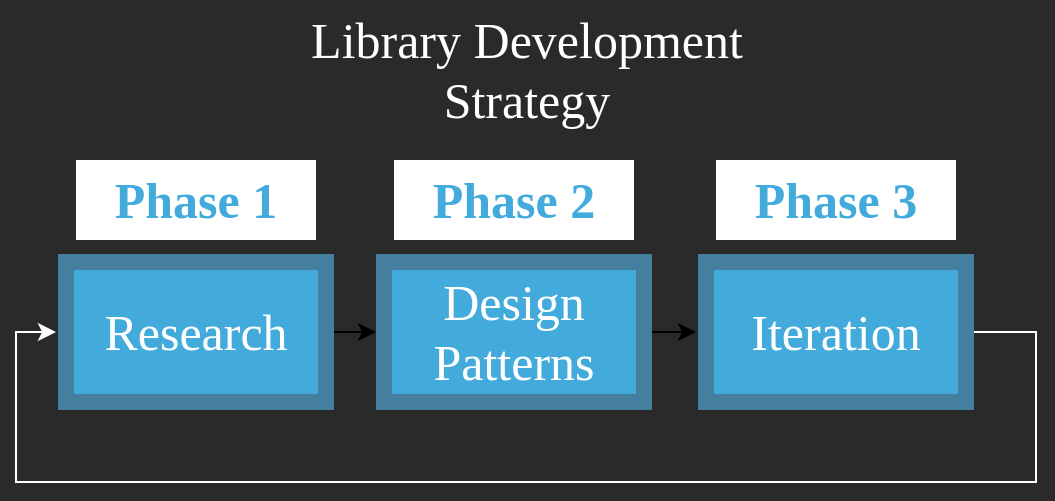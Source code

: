 <mxfile version="20.2.3" type="device"><diagram id="GmD00nD70cD_gwhVnIpw" name="Page-1"><mxGraphModel dx="918" dy="517" grid="1" gridSize="10" guides="1" tooltips="1" connect="1" arrows="1" fold="1" page="1" pageScale="1" pageWidth="850" pageHeight="1100" background="#2A2A2A" math="0" shadow="0"><root><mxCell id="0"/><mxCell id="1" parent="0"/><mxCell id="skIh8l0Y-Ta_IS-IOZ-I-1" value="&lt;font style=&quot;font-size: 25px;&quot;&gt;Phase 1&lt;/font&gt;" style="text;html=1;strokeColor=none;fillColor=default;align=center;verticalAlign=middle;whiteSpace=wrap;rounded=0;fontFamily=Soleil Family;fontSource=https%3A%2F%2Fuse.typekit.net%2Fwml1jjq.css;fontStyle=1;labelBackgroundColor=none;fontColor=#43ABDB;" vertex="1" parent="1"><mxGeometry x="200" y="160" width="120" height="40" as="geometry"/></mxCell><mxCell id="skIh8l0Y-Ta_IS-IOZ-I-7" style="edgeStyle=orthogonalEdgeStyle;rounded=0;orthogonalLoop=1;jettySize=auto;html=1;fontFamily=Montserrat;fontSource=http%3A%2F%2Ffonts.cdnfonts.com%2Fcss%2Fmontserrat;fontSize=25;fontColor=#FFFFFF;" edge="1" parent="1" source="skIh8l0Y-Ta_IS-IOZ-I-2"><mxGeometry relative="1" as="geometry"><mxPoint x="350" y="246" as="targetPoint"/></mxGeometry></mxCell><mxCell id="skIh8l0Y-Ta_IS-IOZ-I-2" value="Research" style="rounded=0;whiteSpace=wrap;html=1;fontFamily=Montserrat;fontSource=http%3A%2F%2Ffonts.cdnfonts.com%2Fcss%2Fmontserrat;fontSize=25;fontColor=#FFFFFF;fillColor=#43ABDB;strokeColor=#447fa0;strokeWidth=8;" vertex="1" parent="1"><mxGeometry x="195" y="211" width="130" height="70" as="geometry"/></mxCell><mxCell id="skIh8l0Y-Ta_IS-IOZ-I-3" value="&lt;font style=&quot;font-size: 25px;&quot;&gt;Phase 2&lt;/font&gt;" style="text;html=1;strokeColor=none;fillColor=default;align=center;verticalAlign=middle;whiteSpace=wrap;rounded=0;fontFamily=Montserrat;fontSource=http%3A%2F%2Ffonts.cdnfonts.com%2Fcss%2Fmontserrat;fontStyle=1;labelBackgroundColor=none;fontColor=#43ABDB;" vertex="1" parent="1"><mxGeometry x="359" y="160" width="120" height="40" as="geometry"/></mxCell><mxCell id="skIh8l0Y-Ta_IS-IOZ-I-12" style="edgeStyle=orthogonalEdgeStyle;rounded=0;orthogonalLoop=1;jettySize=auto;html=1;fontFamily=Montserrat;fontSource=http%3A%2F%2Ffonts.cdnfonts.com%2Fcss%2Fmontserrat;fontSize=25;fontColor=#FFFFFF;jumpSize=1;" edge="1" parent="1" source="skIh8l0Y-Ta_IS-IOZ-I-6"><mxGeometry relative="1" as="geometry"><mxPoint x="510" y="246" as="targetPoint"/></mxGeometry></mxCell><mxCell id="skIh8l0Y-Ta_IS-IOZ-I-6" value="Design Patterns" style="rounded=0;whiteSpace=wrap;html=1;fontFamily=Montserrat;fontSource=http%3A%2F%2Ffonts.cdnfonts.com%2Fcss%2Fmontserrat;fontSize=25;fontColor=#FFFFFF;fillColor=#43ABDB;strokeColor=#447fa0;strokeWidth=8;" vertex="1" parent="1"><mxGeometry x="354" y="211" width="130" height="70" as="geometry"/></mxCell><mxCell id="skIh8l0Y-Ta_IS-IOZ-I-8" value="&lt;font style=&quot;font-size: 25px;&quot;&gt;Phase 3&lt;/font&gt;" style="text;html=1;strokeColor=none;fillColor=default;align=center;verticalAlign=middle;whiteSpace=wrap;rounded=0;fontFamily=Montserrat;fontSource=http%3A%2F%2Ffonts.cdnfonts.com%2Fcss%2Fmontserrat;fontStyle=1;labelBackgroundColor=none;fontColor=#43ABDB;" vertex="1" parent="1"><mxGeometry x="520" y="160" width="120" height="40" as="geometry"/></mxCell><mxCell id="skIh8l0Y-Ta_IS-IOZ-I-13" style="edgeStyle=orthogonalEdgeStyle;rounded=0;jumpSize=0;orthogonalLoop=1;jettySize=auto;html=1;fontFamily=Montserrat;fontSource=http%3A%2F%2Ffonts.cdnfonts.com%2Fcss%2Fmontserrat;fontSize=25;fontColor=#FFFFFF;strokeColor=#FFFFFF;" edge="1" parent="1" source="skIh8l0Y-Ta_IS-IOZ-I-9"><mxGeometry relative="1" as="geometry"><mxPoint x="190" y="246" as="targetPoint"/><Array as="points"><mxPoint x="680" y="246"/><mxPoint x="680" y="321"/><mxPoint x="170" y="321"/><mxPoint x="170" y="246"/></Array></mxGeometry></mxCell><mxCell id="skIh8l0Y-Ta_IS-IOZ-I-9" value="Iteration" style="rounded=0;whiteSpace=wrap;html=1;fontFamily=Montserrat;fontSource=http%3A%2F%2Ffonts.cdnfonts.com%2Fcss%2Fmontserrat;fontSize=25;fontColor=#FFFFFF;fillColor=#43ABDB;strokeColor=#447fa0;strokeWidth=8;" vertex="1" parent="1"><mxGeometry x="515" y="211" width="130" height="70" as="geometry"/></mxCell><mxCell id="skIh8l0Y-Ta_IS-IOZ-I-14" value="Library Development Strategy" style="text;html=1;strokeColor=none;fillColor=none;align=center;verticalAlign=middle;whiteSpace=wrap;rounded=0;labelBackgroundColor=none;fontFamily=Montserrat;fontSource=http%3A%2F%2Ffonts.cdnfonts.com%2Fcss%2Fmontserrat;fontSize=25;fontColor=#FFFFFF;" vertex="1" parent="1"><mxGeometry x="283" y="80" width="285" height="70" as="geometry"/></mxCell></root></mxGraphModel></diagram></mxfile>